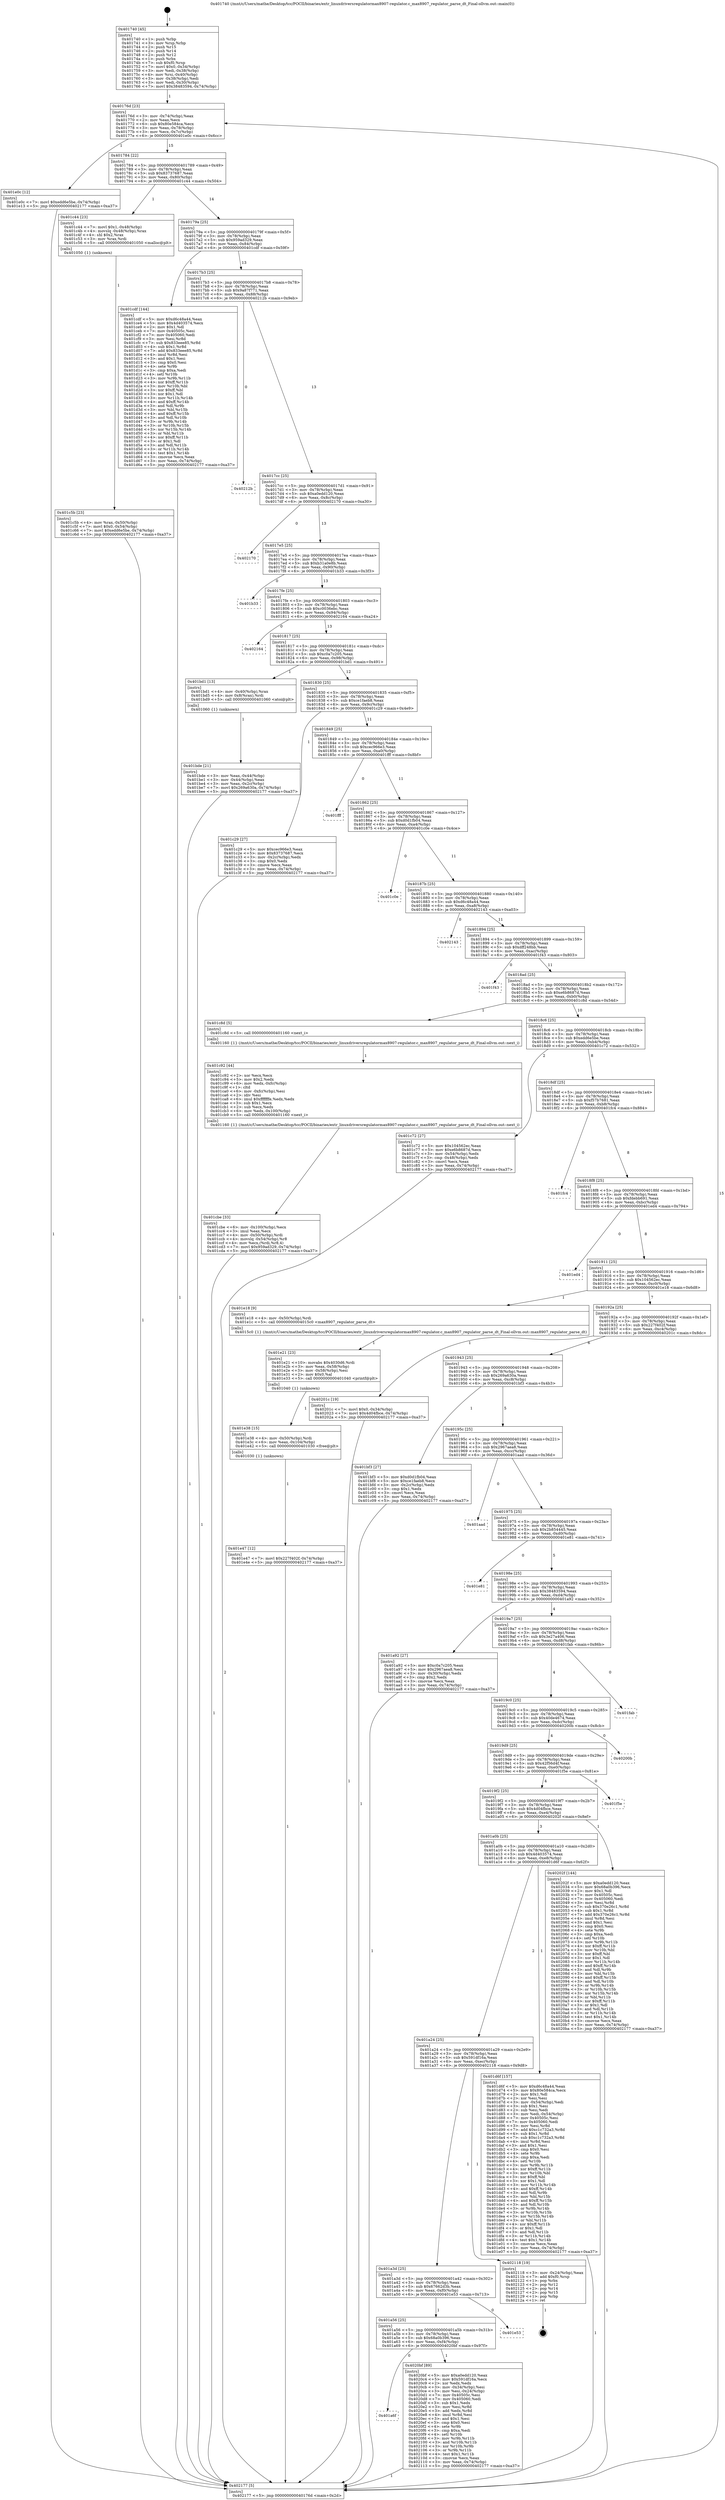 digraph "0x401740" {
  label = "0x401740 (/mnt/c/Users/mathe/Desktop/tcc/POCII/binaries/extr_linuxdriversregulatormax8907-regulator.c_max8907_regulator_parse_dt_Final-ollvm.out::main(0))"
  labelloc = "t"
  node[shape=record]

  Entry [label="",width=0.3,height=0.3,shape=circle,fillcolor=black,style=filled]
  "0x40176d" [label="{
     0x40176d [23]\l
     | [instrs]\l
     &nbsp;&nbsp;0x40176d \<+3\>: mov -0x74(%rbp),%eax\l
     &nbsp;&nbsp;0x401770 \<+2\>: mov %eax,%ecx\l
     &nbsp;&nbsp;0x401772 \<+6\>: sub $0x80e584ca,%ecx\l
     &nbsp;&nbsp;0x401778 \<+3\>: mov %eax,-0x78(%rbp)\l
     &nbsp;&nbsp;0x40177b \<+3\>: mov %ecx,-0x7c(%rbp)\l
     &nbsp;&nbsp;0x40177e \<+6\>: je 0000000000401e0c \<main+0x6cc\>\l
  }"]
  "0x401e0c" [label="{
     0x401e0c [12]\l
     | [instrs]\l
     &nbsp;&nbsp;0x401e0c \<+7\>: movl $0xedd6e5be,-0x74(%rbp)\l
     &nbsp;&nbsp;0x401e13 \<+5\>: jmp 0000000000402177 \<main+0xa37\>\l
  }"]
  "0x401784" [label="{
     0x401784 [22]\l
     | [instrs]\l
     &nbsp;&nbsp;0x401784 \<+5\>: jmp 0000000000401789 \<main+0x49\>\l
     &nbsp;&nbsp;0x401789 \<+3\>: mov -0x78(%rbp),%eax\l
     &nbsp;&nbsp;0x40178c \<+5\>: sub $0x83737687,%eax\l
     &nbsp;&nbsp;0x401791 \<+3\>: mov %eax,-0x80(%rbp)\l
     &nbsp;&nbsp;0x401794 \<+6\>: je 0000000000401c44 \<main+0x504\>\l
  }"]
  Exit [label="",width=0.3,height=0.3,shape=circle,fillcolor=black,style=filled,peripheries=2]
  "0x401c44" [label="{
     0x401c44 [23]\l
     | [instrs]\l
     &nbsp;&nbsp;0x401c44 \<+7\>: movl $0x1,-0x48(%rbp)\l
     &nbsp;&nbsp;0x401c4b \<+4\>: movslq -0x48(%rbp),%rax\l
     &nbsp;&nbsp;0x401c4f \<+4\>: shl $0x2,%rax\l
     &nbsp;&nbsp;0x401c53 \<+3\>: mov %rax,%rdi\l
     &nbsp;&nbsp;0x401c56 \<+5\>: call 0000000000401050 \<malloc@plt\>\l
     | [calls]\l
     &nbsp;&nbsp;0x401050 \{1\} (unknown)\l
  }"]
  "0x40179a" [label="{
     0x40179a [25]\l
     | [instrs]\l
     &nbsp;&nbsp;0x40179a \<+5\>: jmp 000000000040179f \<main+0x5f\>\l
     &nbsp;&nbsp;0x40179f \<+3\>: mov -0x78(%rbp),%eax\l
     &nbsp;&nbsp;0x4017a2 \<+5\>: sub $0x959ad329,%eax\l
     &nbsp;&nbsp;0x4017a7 \<+6\>: mov %eax,-0x84(%rbp)\l
     &nbsp;&nbsp;0x4017ad \<+6\>: je 0000000000401cdf \<main+0x59f\>\l
  }"]
  "0x401a6f" [label="{
     0x401a6f\l
  }", style=dashed]
  "0x401cdf" [label="{
     0x401cdf [144]\l
     | [instrs]\l
     &nbsp;&nbsp;0x401cdf \<+5\>: mov $0xd6c48a44,%eax\l
     &nbsp;&nbsp;0x401ce4 \<+5\>: mov $0x4d403574,%ecx\l
     &nbsp;&nbsp;0x401ce9 \<+2\>: mov $0x1,%dl\l
     &nbsp;&nbsp;0x401ceb \<+7\>: mov 0x40505c,%esi\l
     &nbsp;&nbsp;0x401cf2 \<+7\>: mov 0x405060,%edi\l
     &nbsp;&nbsp;0x401cf9 \<+3\>: mov %esi,%r8d\l
     &nbsp;&nbsp;0x401cfc \<+7\>: sub $0x833eee85,%r8d\l
     &nbsp;&nbsp;0x401d03 \<+4\>: sub $0x1,%r8d\l
     &nbsp;&nbsp;0x401d07 \<+7\>: add $0x833eee85,%r8d\l
     &nbsp;&nbsp;0x401d0e \<+4\>: imul %r8d,%esi\l
     &nbsp;&nbsp;0x401d12 \<+3\>: and $0x1,%esi\l
     &nbsp;&nbsp;0x401d15 \<+3\>: cmp $0x0,%esi\l
     &nbsp;&nbsp;0x401d18 \<+4\>: sete %r9b\l
     &nbsp;&nbsp;0x401d1c \<+3\>: cmp $0xa,%edi\l
     &nbsp;&nbsp;0x401d1f \<+4\>: setl %r10b\l
     &nbsp;&nbsp;0x401d23 \<+3\>: mov %r9b,%r11b\l
     &nbsp;&nbsp;0x401d26 \<+4\>: xor $0xff,%r11b\l
     &nbsp;&nbsp;0x401d2a \<+3\>: mov %r10b,%bl\l
     &nbsp;&nbsp;0x401d2d \<+3\>: xor $0xff,%bl\l
     &nbsp;&nbsp;0x401d30 \<+3\>: xor $0x1,%dl\l
     &nbsp;&nbsp;0x401d33 \<+3\>: mov %r11b,%r14b\l
     &nbsp;&nbsp;0x401d36 \<+4\>: and $0xff,%r14b\l
     &nbsp;&nbsp;0x401d3a \<+3\>: and %dl,%r9b\l
     &nbsp;&nbsp;0x401d3d \<+3\>: mov %bl,%r15b\l
     &nbsp;&nbsp;0x401d40 \<+4\>: and $0xff,%r15b\l
     &nbsp;&nbsp;0x401d44 \<+3\>: and %dl,%r10b\l
     &nbsp;&nbsp;0x401d47 \<+3\>: or %r9b,%r14b\l
     &nbsp;&nbsp;0x401d4a \<+3\>: or %r10b,%r15b\l
     &nbsp;&nbsp;0x401d4d \<+3\>: xor %r15b,%r14b\l
     &nbsp;&nbsp;0x401d50 \<+3\>: or %bl,%r11b\l
     &nbsp;&nbsp;0x401d53 \<+4\>: xor $0xff,%r11b\l
     &nbsp;&nbsp;0x401d57 \<+3\>: or $0x1,%dl\l
     &nbsp;&nbsp;0x401d5a \<+3\>: and %dl,%r11b\l
     &nbsp;&nbsp;0x401d5d \<+3\>: or %r11b,%r14b\l
     &nbsp;&nbsp;0x401d60 \<+4\>: test $0x1,%r14b\l
     &nbsp;&nbsp;0x401d64 \<+3\>: cmovne %ecx,%eax\l
     &nbsp;&nbsp;0x401d67 \<+3\>: mov %eax,-0x74(%rbp)\l
     &nbsp;&nbsp;0x401d6a \<+5\>: jmp 0000000000402177 \<main+0xa37\>\l
  }"]
  "0x4017b3" [label="{
     0x4017b3 [25]\l
     | [instrs]\l
     &nbsp;&nbsp;0x4017b3 \<+5\>: jmp 00000000004017b8 \<main+0x78\>\l
     &nbsp;&nbsp;0x4017b8 \<+3\>: mov -0x78(%rbp),%eax\l
     &nbsp;&nbsp;0x4017bb \<+5\>: sub $0x9a87f771,%eax\l
     &nbsp;&nbsp;0x4017c0 \<+6\>: mov %eax,-0x88(%rbp)\l
     &nbsp;&nbsp;0x4017c6 \<+6\>: je 000000000040212b \<main+0x9eb\>\l
  }"]
  "0x4020bf" [label="{
     0x4020bf [89]\l
     | [instrs]\l
     &nbsp;&nbsp;0x4020bf \<+5\>: mov $0xa0edd120,%eax\l
     &nbsp;&nbsp;0x4020c4 \<+5\>: mov $0x591df16a,%ecx\l
     &nbsp;&nbsp;0x4020c9 \<+2\>: xor %edx,%edx\l
     &nbsp;&nbsp;0x4020cb \<+3\>: mov -0x34(%rbp),%esi\l
     &nbsp;&nbsp;0x4020ce \<+3\>: mov %esi,-0x24(%rbp)\l
     &nbsp;&nbsp;0x4020d1 \<+7\>: mov 0x40505c,%esi\l
     &nbsp;&nbsp;0x4020d8 \<+7\>: mov 0x405060,%edi\l
     &nbsp;&nbsp;0x4020df \<+3\>: sub $0x1,%edx\l
     &nbsp;&nbsp;0x4020e2 \<+3\>: mov %esi,%r8d\l
     &nbsp;&nbsp;0x4020e5 \<+3\>: add %edx,%r8d\l
     &nbsp;&nbsp;0x4020e8 \<+4\>: imul %r8d,%esi\l
     &nbsp;&nbsp;0x4020ec \<+3\>: and $0x1,%esi\l
     &nbsp;&nbsp;0x4020ef \<+3\>: cmp $0x0,%esi\l
     &nbsp;&nbsp;0x4020f2 \<+4\>: sete %r9b\l
     &nbsp;&nbsp;0x4020f6 \<+3\>: cmp $0xa,%edi\l
     &nbsp;&nbsp;0x4020f9 \<+4\>: setl %r10b\l
     &nbsp;&nbsp;0x4020fd \<+3\>: mov %r9b,%r11b\l
     &nbsp;&nbsp;0x402100 \<+3\>: and %r10b,%r11b\l
     &nbsp;&nbsp;0x402103 \<+3\>: xor %r10b,%r9b\l
     &nbsp;&nbsp;0x402106 \<+3\>: or %r9b,%r11b\l
     &nbsp;&nbsp;0x402109 \<+4\>: test $0x1,%r11b\l
     &nbsp;&nbsp;0x40210d \<+3\>: cmovne %ecx,%eax\l
     &nbsp;&nbsp;0x402110 \<+3\>: mov %eax,-0x74(%rbp)\l
     &nbsp;&nbsp;0x402113 \<+5\>: jmp 0000000000402177 \<main+0xa37\>\l
  }"]
  "0x40212b" [label="{
     0x40212b\l
  }", style=dashed]
  "0x4017cc" [label="{
     0x4017cc [25]\l
     | [instrs]\l
     &nbsp;&nbsp;0x4017cc \<+5\>: jmp 00000000004017d1 \<main+0x91\>\l
     &nbsp;&nbsp;0x4017d1 \<+3\>: mov -0x78(%rbp),%eax\l
     &nbsp;&nbsp;0x4017d4 \<+5\>: sub $0xa0edd120,%eax\l
     &nbsp;&nbsp;0x4017d9 \<+6\>: mov %eax,-0x8c(%rbp)\l
     &nbsp;&nbsp;0x4017df \<+6\>: je 0000000000402170 \<main+0xa30\>\l
  }"]
  "0x401a56" [label="{
     0x401a56 [25]\l
     | [instrs]\l
     &nbsp;&nbsp;0x401a56 \<+5\>: jmp 0000000000401a5b \<main+0x31b\>\l
     &nbsp;&nbsp;0x401a5b \<+3\>: mov -0x78(%rbp),%eax\l
     &nbsp;&nbsp;0x401a5e \<+5\>: sub $0x68a0b396,%eax\l
     &nbsp;&nbsp;0x401a63 \<+6\>: mov %eax,-0xf4(%rbp)\l
     &nbsp;&nbsp;0x401a69 \<+6\>: je 00000000004020bf \<main+0x97f\>\l
  }"]
  "0x402170" [label="{
     0x402170\l
  }", style=dashed]
  "0x4017e5" [label="{
     0x4017e5 [25]\l
     | [instrs]\l
     &nbsp;&nbsp;0x4017e5 \<+5\>: jmp 00000000004017ea \<main+0xaa\>\l
     &nbsp;&nbsp;0x4017ea \<+3\>: mov -0x78(%rbp),%eax\l
     &nbsp;&nbsp;0x4017ed \<+5\>: sub $0xb31a0e8b,%eax\l
     &nbsp;&nbsp;0x4017f2 \<+6\>: mov %eax,-0x90(%rbp)\l
     &nbsp;&nbsp;0x4017f8 \<+6\>: je 0000000000401b33 \<main+0x3f3\>\l
  }"]
  "0x401e53" [label="{
     0x401e53\l
  }", style=dashed]
  "0x401b33" [label="{
     0x401b33\l
  }", style=dashed]
  "0x4017fe" [label="{
     0x4017fe [25]\l
     | [instrs]\l
     &nbsp;&nbsp;0x4017fe \<+5\>: jmp 0000000000401803 \<main+0xc3\>\l
     &nbsp;&nbsp;0x401803 \<+3\>: mov -0x78(%rbp),%eax\l
     &nbsp;&nbsp;0x401806 \<+5\>: sub $0xc0036ebc,%eax\l
     &nbsp;&nbsp;0x40180b \<+6\>: mov %eax,-0x94(%rbp)\l
     &nbsp;&nbsp;0x401811 \<+6\>: je 0000000000402164 \<main+0xa24\>\l
  }"]
  "0x401a3d" [label="{
     0x401a3d [25]\l
     | [instrs]\l
     &nbsp;&nbsp;0x401a3d \<+5\>: jmp 0000000000401a42 \<main+0x302\>\l
     &nbsp;&nbsp;0x401a42 \<+3\>: mov -0x78(%rbp),%eax\l
     &nbsp;&nbsp;0x401a45 \<+5\>: sub $0x67662d3b,%eax\l
     &nbsp;&nbsp;0x401a4a \<+6\>: mov %eax,-0xf0(%rbp)\l
     &nbsp;&nbsp;0x401a50 \<+6\>: je 0000000000401e53 \<main+0x713\>\l
  }"]
  "0x402164" [label="{
     0x402164\l
  }", style=dashed]
  "0x401817" [label="{
     0x401817 [25]\l
     | [instrs]\l
     &nbsp;&nbsp;0x401817 \<+5\>: jmp 000000000040181c \<main+0xdc\>\l
     &nbsp;&nbsp;0x40181c \<+3\>: mov -0x78(%rbp),%eax\l
     &nbsp;&nbsp;0x40181f \<+5\>: sub $0xc0a7c205,%eax\l
     &nbsp;&nbsp;0x401824 \<+6\>: mov %eax,-0x98(%rbp)\l
     &nbsp;&nbsp;0x40182a \<+6\>: je 0000000000401bd1 \<main+0x491\>\l
  }"]
  "0x402118" [label="{
     0x402118 [19]\l
     | [instrs]\l
     &nbsp;&nbsp;0x402118 \<+3\>: mov -0x24(%rbp),%eax\l
     &nbsp;&nbsp;0x40211b \<+7\>: add $0xf0,%rsp\l
     &nbsp;&nbsp;0x402122 \<+1\>: pop %rbx\l
     &nbsp;&nbsp;0x402123 \<+2\>: pop %r12\l
     &nbsp;&nbsp;0x402125 \<+2\>: pop %r14\l
     &nbsp;&nbsp;0x402127 \<+2\>: pop %r15\l
     &nbsp;&nbsp;0x402129 \<+1\>: pop %rbp\l
     &nbsp;&nbsp;0x40212a \<+1\>: ret\l
  }"]
  "0x401bd1" [label="{
     0x401bd1 [13]\l
     | [instrs]\l
     &nbsp;&nbsp;0x401bd1 \<+4\>: mov -0x40(%rbp),%rax\l
     &nbsp;&nbsp;0x401bd5 \<+4\>: mov 0x8(%rax),%rdi\l
     &nbsp;&nbsp;0x401bd9 \<+5\>: call 0000000000401060 \<atoi@plt\>\l
     | [calls]\l
     &nbsp;&nbsp;0x401060 \{1\} (unknown)\l
  }"]
  "0x401830" [label="{
     0x401830 [25]\l
     | [instrs]\l
     &nbsp;&nbsp;0x401830 \<+5\>: jmp 0000000000401835 \<main+0xf5\>\l
     &nbsp;&nbsp;0x401835 \<+3\>: mov -0x78(%rbp),%eax\l
     &nbsp;&nbsp;0x401838 \<+5\>: sub $0xce1faeb8,%eax\l
     &nbsp;&nbsp;0x40183d \<+6\>: mov %eax,-0x9c(%rbp)\l
     &nbsp;&nbsp;0x401843 \<+6\>: je 0000000000401c29 \<main+0x4e9\>\l
  }"]
  "0x401e47" [label="{
     0x401e47 [12]\l
     | [instrs]\l
     &nbsp;&nbsp;0x401e47 \<+7\>: movl $0x227f402f,-0x74(%rbp)\l
     &nbsp;&nbsp;0x401e4e \<+5\>: jmp 0000000000402177 \<main+0xa37\>\l
  }"]
  "0x401c29" [label="{
     0x401c29 [27]\l
     | [instrs]\l
     &nbsp;&nbsp;0x401c29 \<+5\>: mov $0xcec966e3,%eax\l
     &nbsp;&nbsp;0x401c2e \<+5\>: mov $0x83737687,%ecx\l
     &nbsp;&nbsp;0x401c33 \<+3\>: mov -0x2c(%rbp),%edx\l
     &nbsp;&nbsp;0x401c36 \<+3\>: cmp $0x0,%edx\l
     &nbsp;&nbsp;0x401c39 \<+3\>: cmove %ecx,%eax\l
     &nbsp;&nbsp;0x401c3c \<+3\>: mov %eax,-0x74(%rbp)\l
     &nbsp;&nbsp;0x401c3f \<+5\>: jmp 0000000000402177 \<main+0xa37\>\l
  }"]
  "0x401849" [label="{
     0x401849 [25]\l
     | [instrs]\l
     &nbsp;&nbsp;0x401849 \<+5\>: jmp 000000000040184e \<main+0x10e\>\l
     &nbsp;&nbsp;0x40184e \<+3\>: mov -0x78(%rbp),%eax\l
     &nbsp;&nbsp;0x401851 \<+5\>: sub $0xcec966e3,%eax\l
     &nbsp;&nbsp;0x401856 \<+6\>: mov %eax,-0xa0(%rbp)\l
     &nbsp;&nbsp;0x40185c \<+6\>: je 0000000000401fff \<main+0x8bf\>\l
  }"]
  "0x401e38" [label="{
     0x401e38 [15]\l
     | [instrs]\l
     &nbsp;&nbsp;0x401e38 \<+4\>: mov -0x50(%rbp),%rdi\l
     &nbsp;&nbsp;0x401e3c \<+6\>: mov %eax,-0x104(%rbp)\l
     &nbsp;&nbsp;0x401e42 \<+5\>: call 0000000000401030 \<free@plt\>\l
     | [calls]\l
     &nbsp;&nbsp;0x401030 \{1\} (unknown)\l
  }"]
  "0x401fff" [label="{
     0x401fff\l
  }", style=dashed]
  "0x401862" [label="{
     0x401862 [25]\l
     | [instrs]\l
     &nbsp;&nbsp;0x401862 \<+5\>: jmp 0000000000401867 \<main+0x127\>\l
     &nbsp;&nbsp;0x401867 \<+3\>: mov -0x78(%rbp),%eax\l
     &nbsp;&nbsp;0x40186a \<+5\>: sub $0xd0d1fb04,%eax\l
     &nbsp;&nbsp;0x40186f \<+6\>: mov %eax,-0xa4(%rbp)\l
     &nbsp;&nbsp;0x401875 \<+6\>: je 0000000000401c0e \<main+0x4ce\>\l
  }"]
  "0x401e21" [label="{
     0x401e21 [23]\l
     | [instrs]\l
     &nbsp;&nbsp;0x401e21 \<+10\>: movabs $0x4030d6,%rdi\l
     &nbsp;&nbsp;0x401e2b \<+3\>: mov %eax,-0x58(%rbp)\l
     &nbsp;&nbsp;0x401e2e \<+3\>: mov -0x58(%rbp),%esi\l
     &nbsp;&nbsp;0x401e31 \<+2\>: mov $0x0,%al\l
     &nbsp;&nbsp;0x401e33 \<+5\>: call 0000000000401040 \<printf@plt\>\l
     | [calls]\l
     &nbsp;&nbsp;0x401040 \{1\} (unknown)\l
  }"]
  "0x401c0e" [label="{
     0x401c0e\l
  }", style=dashed]
  "0x40187b" [label="{
     0x40187b [25]\l
     | [instrs]\l
     &nbsp;&nbsp;0x40187b \<+5\>: jmp 0000000000401880 \<main+0x140\>\l
     &nbsp;&nbsp;0x401880 \<+3\>: mov -0x78(%rbp),%eax\l
     &nbsp;&nbsp;0x401883 \<+5\>: sub $0xd6c48a44,%eax\l
     &nbsp;&nbsp;0x401888 \<+6\>: mov %eax,-0xa8(%rbp)\l
     &nbsp;&nbsp;0x40188e \<+6\>: je 0000000000402143 \<main+0xa03\>\l
  }"]
  "0x401a24" [label="{
     0x401a24 [25]\l
     | [instrs]\l
     &nbsp;&nbsp;0x401a24 \<+5\>: jmp 0000000000401a29 \<main+0x2e9\>\l
     &nbsp;&nbsp;0x401a29 \<+3\>: mov -0x78(%rbp),%eax\l
     &nbsp;&nbsp;0x401a2c \<+5\>: sub $0x591df16a,%eax\l
     &nbsp;&nbsp;0x401a31 \<+6\>: mov %eax,-0xec(%rbp)\l
     &nbsp;&nbsp;0x401a37 \<+6\>: je 0000000000402118 \<main+0x9d8\>\l
  }"]
  "0x402143" [label="{
     0x402143\l
  }", style=dashed]
  "0x401894" [label="{
     0x401894 [25]\l
     | [instrs]\l
     &nbsp;&nbsp;0x401894 \<+5\>: jmp 0000000000401899 \<main+0x159\>\l
     &nbsp;&nbsp;0x401899 \<+3\>: mov -0x78(%rbp),%eax\l
     &nbsp;&nbsp;0x40189c \<+5\>: sub $0xdff248bb,%eax\l
     &nbsp;&nbsp;0x4018a1 \<+6\>: mov %eax,-0xac(%rbp)\l
     &nbsp;&nbsp;0x4018a7 \<+6\>: je 0000000000401f43 \<main+0x803\>\l
  }"]
  "0x401d6f" [label="{
     0x401d6f [157]\l
     | [instrs]\l
     &nbsp;&nbsp;0x401d6f \<+5\>: mov $0xd6c48a44,%eax\l
     &nbsp;&nbsp;0x401d74 \<+5\>: mov $0x80e584ca,%ecx\l
     &nbsp;&nbsp;0x401d79 \<+2\>: mov $0x1,%dl\l
     &nbsp;&nbsp;0x401d7b \<+2\>: xor %esi,%esi\l
     &nbsp;&nbsp;0x401d7d \<+3\>: mov -0x54(%rbp),%edi\l
     &nbsp;&nbsp;0x401d80 \<+3\>: sub $0x1,%esi\l
     &nbsp;&nbsp;0x401d83 \<+2\>: sub %esi,%edi\l
     &nbsp;&nbsp;0x401d85 \<+3\>: mov %edi,-0x54(%rbp)\l
     &nbsp;&nbsp;0x401d88 \<+7\>: mov 0x40505c,%esi\l
     &nbsp;&nbsp;0x401d8f \<+7\>: mov 0x405060,%edi\l
     &nbsp;&nbsp;0x401d96 \<+3\>: mov %esi,%r8d\l
     &nbsp;&nbsp;0x401d99 \<+7\>: add $0xc1c732a3,%r8d\l
     &nbsp;&nbsp;0x401da0 \<+4\>: sub $0x1,%r8d\l
     &nbsp;&nbsp;0x401da4 \<+7\>: sub $0xc1c732a3,%r8d\l
     &nbsp;&nbsp;0x401dab \<+4\>: imul %r8d,%esi\l
     &nbsp;&nbsp;0x401daf \<+3\>: and $0x1,%esi\l
     &nbsp;&nbsp;0x401db2 \<+3\>: cmp $0x0,%esi\l
     &nbsp;&nbsp;0x401db5 \<+4\>: sete %r9b\l
     &nbsp;&nbsp;0x401db9 \<+3\>: cmp $0xa,%edi\l
     &nbsp;&nbsp;0x401dbc \<+4\>: setl %r10b\l
     &nbsp;&nbsp;0x401dc0 \<+3\>: mov %r9b,%r11b\l
     &nbsp;&nbsp;0x401dc3 \<+4\>: xor $0xff,%r11b\l
     &nbsp;&nbsp;0x401dc7 \<+3\>: mov %r10b,%bl\l
     &nbsp;&nbsp;0x401dca \<+3\>: xor $0xff,%bl\l
     &nbsp;&nbsp;0x401dcd \<+3\>: xor $0x1,%dl\l
     &nbsp;&nbsp;0x401dd0 \<+3\>: mov %r11b,%r14b\l
     &nbsp;&nbsp;0x401dd3 \<+4\>: and $0xff,%r14b\l
     &nbsp;&nbsp;0x401dd7 \<+3\>: and %dl,%r9b\l
     &nbsp;&nbsp;0x401dda \<+3\>: mov %bl,%r15b\l
     &nbsp;&nbsp;0x401ddd \<+4\>: and $0xff,%r15b\l
     &nbsp;&nbsp;0x401de1 \<+3\>: and %dl,%r10b\l
     &nbsp;&nbsp;0x401de4 \<+3\>: or %r9b,%r14b\l
     &nbsp;&nbsp;0x401de7 \<+3\>: or %r10b,%r15b\l
     &nbsp;&nbsp;0x401dea \<+3\>: xor %r15b,%r14b\l
     &nbsp;&nbsp;0x401ded \<+3\>: or %bl,%r11b\l
     &nbsp;&nbsp;0x401df0 \<+4\>: xor $0xff,%r11b\l
     &nbsp;&nbsp;0x401df4 \<+3\>: or $0x1,%dl\l
     &nbsp;&nbsp;0x401df7 \<+3\>: and %dl,%r11b\l
     &nbsp;&nbsp;0x401dfa \<+3\>: or %r11b,%r14b\l
     &nbsp;&nbsp;0x401dfd \<+4\>: test $0x1,%r14b\l
     &nbsp;&nbsp;0x401e01 \<+3\>: cmovne %ecx,%eax\l
     &nbsp;&nbsp;0x401e04 \<+3\>: mov %eax,-0x74(%rbp)\l
     &nbsp;&nbsp;0x401e07 \<+5\>: jmp 0000000000402177 \<main+0xa37\>\l
  }"]
  "0x401f43" [label="{
     0x401f43\l
  }", style=dashed]
  "0x4018ad" [label="{
     0x4018ad [25]\l
     | [instrs]\l
     &nbsp;&nbsp;0x4018ad \<+5\>: jmp 00000000004018b2 \<main+0x172\>\l
     &nbsp;&nbsp;0x4018b2 \<+3\>: mov -0x78(%rbp),%eax\l
     &nbsp;&nbsp;0x4018b5 \<+5\>: sub $0xe6b8687d,%eax\l
     &nbsp;&nbsp;0x4018ba \<+6\>: mov %eax,-0xb0(%rbp)\l
     &nbsp;&nbsp;0x4018c0 \<+6\>: je 0000000000401c8d \<main+0x54d\>\l
  }"]
  "0x401a0b" [label="{
     0x401a0b [25]\l
     | [instrs]\l
     &nbsp;&nbsp;0x401a0b \<+5\>: jmp 0000000000401a10 \<main+0x2d0\>\l
     &nbsp;&nbsp;0x401a10 \<+3\>: mov -0x78(%rbp),%eax\l
     &nbsp;&nbsp;0x401a13 \<+5\>: sub $0x4d403574,%eax\l
     &nbsp;&nbsp;0x401a18 \<+6\>: mov %eax,-0xe8(%rbp)\l
     &nbsp;&nbsp;0x401a1e \<+6\>: je 0000000000401d6f \<main+0x62f\>\l
  }"]
  "0x401c8d" [label="{
     0x401c8d [5]\l
     | [instrs]\l
     &nbsp;&nbsp;0x401c8d \<+5\>: call 0000000000401160 \<next_i\>\l
     | [calls]\l
     &nbsp;&nbsp;0x401160 \{1\} (/mnt/c/Users/mathe/Desktop/tcc/POCII/binaries/extr_linuxdriversregulatormax8907-regulator.c_max8907_regulator_parse_dt_Final-ollvm.out::next_i)\l
  }"]
  "0x4018c6" [label="{
     0x4018c6 [25]\l
     | [instrs]\l
     &nbsp;&nbsp;0x4018c6 \<+5\>: jmp 00000000004018cb \<main+0x18b\>\l
     &nbsp;&nbsp;0x4018cb \<+3\>: mov -0x78(%rbp),%eax\l
     &nbsp;&nbsp;0x4018ce \<+5\>: sub $0xedd6e5be,%eax\l
     &nbsp;&nbsp;0x4018d3 \<+6\>: mov %eax,-0xb4(%rbp)\l
     &nbsp;&nbsp;0x4018d9 \<+6\>: je 0000000000401c72 \<main+0x532\>\l
  }"]
  "0x40202f" [label="{
     0x40202f [144]\l
     | [instrs]\l
     &nbsp;&nbsp;0x40202f \<+5\>: mov $0xa0edd120,%eax\l
     &nbsp;&nbsp;0x402034 \<+5\>: mov $0x68a0b396,%ecx\l
     &nbsp;&nbsp;0x402039 \<+2\>: mov $0x1,%dl\l
     &nbsp;&nbsp;0x40203b \<+7\>: mov 0x40505c,%esi\l
     &nbsp;&nbsp;0x402042 \<+7\>: mov 0x405060,%edi\l
     &nbsp;&nbsp;0x402049 \<+3\>: mov %esi,%r8d\l
     &nbsp;&nbsp;0x40204c \<+7\>: sub $0x370e26c1,%r8d\l
     &nbsp;&nbsp;0x402053 \<+4\>: sub $0x1,%r8d\l
     &nbsp;&nbsp;0x402057 \<+7\>: add $0x370e26c1,%r8d\l
     &nbsp;&nbsp;0x40205e \<+4\>: imul %r8d,%esi\l
     &nbsp;&nbsp;0x402062 \<+3\>: and $0x1,%esi\l
     &nbsp;&nbsp;0x402065 \<+3\>: cmp $0x0,%esi\l
     &nbsp;&nbsp;0x402068 \<+4\>: sete %r9b\l
     &nbsp;&nbsp;0x40206c \<+3\>: cmp $0xa,%edi\l
     &nbsp;&nbsp;0x40206f \<+4\>: setl %r10b\l
     &nbsp;&nbsp;0x402073 \<+3\>: mov %r9b,%r11b\l
     &nbsp;&nbsp;0x402076 \<+4\>: xor $0xff,%r11b\l
     &nbsp;&nbsp;0x40207a \<+3\>: mov %r10b,%bl\l
     &nbsp;&nbsp;0x40207d \<+3\>: xor $0xff,%bl\l
     &nbsp;&nbsp;0x402080 \<+3\>: xor $0x1,%dl\l
     &nbsp;&nbsp;0x402083 \<+3\>: mov %r11b,%r14b\l
     &nbsp;&nbsp;0x402086 \<+4\>: and $0xff,%r14b\l
     &nbsp;&nbsp;0x40208a \<+3\>: and %dl,%r9b\l
     &nbsp;&nbsp;0x40208d \<+3\>: mov %bl,%r15b\l
     &nbsp;&nbsp;0x402090 \<+4\>: and $0xff,%r15b\l
     &nbsp;&nbsp;0x402094 \<+3\>: and %dl,%r10b\l
     &nbsp;&nbsp;0x402097 \<+3\>: or %r9b,%r14b\l
     &nbsp;&nbsp;0x40209a \<+3\>: or %r10b,%r15b\l
     &nbsp;&nbsp;0x40209d \<+3\>: xor %r15b,%r14b\l
     &nbsp;&nbsp;0x4020a0 \<+3\>: or %bl,%r11b\l
     &nbsp;&nbsp;0x4020a3 \<+4\>: xor $0xff,%r11b\l
     &nbsp;&nbsp;0x4020a7 \<+3\>: or $0x1,%dl\l
     &nbsp;&nbsp;0x4020aa \<+3\>: and %dl,%r11b\l
     &nbsp;&nbsp;0x4020ad \<+3\>: or %r11b,%r14b\l
     &nbsp;&nbsp;0x4020b0 \<+4\>: test $0x1,%r14b\l
     &nbsp;&nbsp;0x4020b4 \<+3\>: cmovne %ecx,%eax\l
     &nbsp;&nbsp;0x4020b7 \<+3\>: mov %eax,-0x74(%rbp)\l
     &nbsp;&nbsp;0x4020ba \<+5\>: jmp 0000000000402177 \<main+0xa37\>\l
  }"]
  "0x401c72" [label="{
     0x401c72 [27]\l
     | [instrs]\l
     &nbsp;&nbsp;0x401c72 \<+5\>: mov $0x104562ec,%eax\l
     &nbsp;&nbsp;0x401c77 \<+5\>: mov $0xe6b8687d,%ecx\l
     &nbsp;&nbsp;0x401c7c \<+3\>: mov -0x54(%rbp),%edx\l
     &nbsp;&nbsp;0x401c7f \<+3\>: cmp -0x48(%rbp),%edx\l
     &nbsp;&nbsp;0x401c82 \<+3\>: cmovl %ecx,%eax\l
     &nbsp;&nbsp;0x401c85 \<+3\>: mov %eax,-0x74(%rbp)\l
     &nbsp;&nbsp;0x401c88 \<+5\>: jmp 0000000000402177 \<main+0xa37\>\l
  }"]
  "0x4018df" [label="{
     0x4018df [25]\l
     | [instrs]\l
     &nbsp;&nbsp;0x4018df \<+5\>: jmp 00000000004018e4 \<main+0x1a4\>\l
     &nbsp;&nbsp;0x4018e4 \<+3\>: mov -0x78(%rbp),%eax\l
     &nbsp;&nbsp;0x4018e7 \<+5\>: sub $0xf57b7681,%eax\l
     &nbsp;&nbsp;0x4018ec \<+6\>: mov %eax,-0xb8(%rbp)\l
     &nbsp;&nbsp;0x4018f2 \<+6\>: je 0000000000401fc4 \<main+0x884\>\l
  }"]
  "0x4019f2" [label="{
     0x4019f2 [25]\l
     | [instrs]\l
     &nbsp;&nbsp;0x4019f2 \<+5\>: jmp 00000000004019f7 \<main+0x2b7\>\l
     &nbsp;&nbsp;0x4019f7 \<+3\>: mov -0x78(%rbp),%eax\l
     &nbsp;&nbsp;0x4019fa \<+5\>: sub $0x4d04fbce,%eax\l
     &nbsp;&nbsp;0x4019ff \<+6\>: mov %eax,-0xe4(%rbp)\l
     &nbsp;&nbsp;0x401a05 \<+6\>: je 000000000040202f \<main+0x8ef\>\l
  }"]
  "0x401fc4" [label="{
     0x401fc4\l
  }", style=dashed]
  "0x4018f8" [label="{
     0x4018f8 [25]\l
     | [instrs]\l
     &nbsp;&nbsp;0x4018f8 \<+5\>: jmp 00000000004018fd \<main+0x1bd\>\l
     &nbsp;&nbsp;0x4018fd \<+3\>: mov -0x78(%rbp),%eax\l
     &nbsp;&nbsp;0x401900 \<+5\>: sub $0xfdebb691,%eax\l
     &nbsp;&nbsp;0x401905 \<+6\>: mov %eax,-0xbc(%rbp)\l
     &nbsp;&nbsp;0x40190b \<+6\>: je 0000000000401ed4 \<main+0x794\>\l
  }"]
  "0x401f5e" [label="{
     0x401f5e\l
  }", style=dashed]
  "0x401ed4" [label="{
     0x401ed4\l
  }", style=dashed]
  "0x401911" [label="{
     0x401911 [25]\l
     | [instrs]\l
     &nbsp;&nbsp;0x401911 \<+5\>: jmp 0000000000401916 \<main+0x1d6\>\l
     &nbsp;&nbsp;0x401916 \<+3\>: mov -0x78(%rbp),%eax\l
     &nbsp;&nbsp;0x401919 \<+5\>: sub $0x104562ec,%eax\l
     &nbsp;&nbsp;0x40191e \<+6\>: mov %eax,-0xc0(%rbp)\l
     &nbsp;&nbsp;0x401924 \<+6\>: je 0000000000401e18 \<main+0x6d8\>\l
  }"]
  "0x4019d9" [label="{
     0x4019d9 [25]\l
     | [instrs]\l
     &nbsp;&nbsp;0x4019d9 \<+5\>: jmp 00000000004019de \<main+0x29e\>\l
     &nbsp;&nbsp;0x4019de \<+3\>: mov -0x78(%rbp),%eax\l
     &nbsp;&nbsp;0x4019e1 \<+5\>: sub $0x42f56d4f,%eax\l
     &nbsp;&nbsp;0x4019e6 \<+6\>: mov %eax,-0xe0(%rbp)\l
     &nbsp;&nbsp;0x4019ec \<+6\>: je 0000000000401f5e \<main+0x81e\>\l
  }"]
  "0x401e18" [label="{
     0x401e18 [9]\l
     | [instrs]\l
     &nbsp;&nbsp;0x401e18 \<+4\>: mov -0x50(%rbp),%rdi\l
     &nbsp;&nbsp;0x401e1c \<+5\>: call 00000000004015c0 \<max8907_regulator_parse_dt\>\l
     | [calls]\l
     &nbsp;&nbsp;0x4015c0 \{1\} (/mnt/c/Users/mathe/Desktop/tcc/POCII/binaries/extr_linuxdriversregulatormax8907-regulator.c_max8907_regulator_parse_dt_Final-ollvm.out::max8907_regulator_parse_dt)\l
  }"]
  "0x40192a" [label="{
     0x40192a [25]\l
     | [instrs]\l
     &nbsp;&nbsp;0x40192a \<+5\>: jmp 000000000040192f \<main+0x1ef\>\l
     &nbsp;&nbsp;0x40192f \<+3\>: mov -0x78(%rbp),%eax\l
     &nbsp;&nbsp;0x401932 \<+5\>: sub $0x227f402f,%eax\l
     &nbsp;&nbsp;0x401937 \<+6\>: mov %eax,-0xc4(%rbp)\l
     &nbsp;&nbsp;0x40193d \<+6\>: je 000000000040201c \<main+0x8dc\>\l
  }"]
  "0x40200b" [label="{
     0x40200b\l
  }", style=dashed]
  "0x40201c" [label="{
     0x40201c [19]\l
     | [instrs]\l
     &nbsp;&nbsp;0x40201c \<+7\>: movl $0x0,-0x34(%rbp)\l
     &nbsp;&nbsp;0x402023 \<+7\>: movl $0x4d04fbce,-0x74(%rbp)\l
     &nbsp;&nbsp;0x40202a \<+5\>: jmp 0000000000402177 \<main+0xa37\>\l
  }"]
  "0x401943" [label="{
     0x401943 [25]\l
     | [instrs]\l
     &nbsp;&nbsp;0x401943 \<+5\>: jmp 0000000000401948 \<main+0x208\>\l
     &nbsp;&nbsp;0x401948 \<+3\>: mov -0x78(%rbp),%eax\l
     &nbsp;&nbsp;0x40194b \<+5\>: sub $0x269a630a,%eax\l
     &nbsp;&nbsp;0x401950 \<+6\>: mov %eax,-0xc8(%rbp)\l
     &nbsp;&nbsp;0x401956 \<+6\>: je 0000000000401bf3 \<main+0x4b3\>\l
  }"]
  "0x4019c0" [label="{
     0x4019c0 [25]\l
     | [instrs]\l
     &nbsp;&nbsp;0x4019c0 \<+5\>: jmp 00000000004019c5 \<main+0x285\>\l
     &nbsp;&nbsp;0x4019c5 \<+3\>: mov -0x78(%rbp),%eax\l
     &nbsp;&nbsp;0x4019c8 \<+5\>: sub $0x40de4674,%eax\l
     &nbsp;&nbsp;0x4019cd \<+6\>: mov %eax,-0xdc(%rbp)\l
     &nbsp;&nbsp;0x4019d3 \<+6\>: je 000000000040200b \<main+0x8cb\>\l
  }"]
  "0x401bf3" [label="{
     0x401bf3 [27]\l
     | [instrs]\l
     &nbsp;&nbsp;0x401bf3 \<+5\>: mov $0xd0d1fb04,%eax\l
     &nbsp;&nbsp;0x401bf8 \<+5\>: mov $0xce1faeb8,%ecx\l
     &nbsp;&nbsp;0x401bfd \<+3\>: mov -0x2c(%rbp),%edx\l
     &nbsp;&nbsp;0x401c00 \<+3\>: cmp $0x1,%edx\l
     &nbsp;&nbsp;0x401c03 \<+3\>: cmovl %ecx,%eax\l
     &nbsp;&nbsp;0x401c06 \<+3\>: mov %eax,-0x74(%rbp)\l
     &nbsp;&nbsp;0x401c09 \<+5\>: jmp 0000000000402177 \<main+0xa37\>\l
  }"]
  "0x40195c" [label="{
     0x40195c [25]\l
     | [instrs]\l
     &nbsp;&nbsp;0x40195c \<+5\>: jmp 0000000000401961 \<main+0x221\>\l
     &nbsp;&nbsp;0x401961 \<+3\>: mov -0x78(%rbp),%eax\l
     &nbsp;&nbsp;0x401964 \<+5\>: sub $0x2967aea8,%eax\l
     &nbsp;&nbsp;0x401969 \<+6\>: mov %eax,-0xcc(%rbp)\l
     &nbsp;&nbsp;0x40196f \<+6\>: je 0000000000401aad \<main+0x36d\>\l
  }"]
  "0x401fab" [label="{
     0x401fab\l
  }", style=dashed]
  "0x401aad" [label="{
     0x401aad\l
  }", style=dashed]
  "0x401975" [label="{
     0x401975 [25]\l
     | [instrs]\l
     &nbsp;&nbsp;0x401975 \<+5\>: jmp 000000000040197a \<main+0x23a\>\l
     &nbsp;&nbsp;0x40197a \<+3\>: mov -0x78(%rbp),%eax\l
     &nbsp;&nbsp;0x40197d \<+5\>: sub $0x2b854445,%eax\l
     &nbsp;&nbsp;0x401982 \<+6\>: mov %eax,-0xd0(%rbp)\l
     &nbsp;&nbsp;0x401988 \<+6\>: je 0000000000401e81 \<main+0x741\>\l
  }"]
  "0x401cbe" [label="{
     0x401cbe [33]\l
     | [instrs]\l
     &nbsp;&nbsp;0x401cbe \<+6\>: mov -0x100(%rbp),%ecx\l
     &nbsp;&nbsp;0x401cc4 \<+3\>: imul %eax,%ecx\l
     &nbsp;&nbsp;0x401cc7 \<+4\>: mov -0x50(%rbp),%rdi\l
     &nbsp;&nbsp;0x401ccb \<+4\>: movslq -0x54(%rbp),%r8\l
     &nbsp;&nbsp;0x401ccf \<+4\>: mov %ecx,(%rdi,%r8,4)\l
     &nbsp;&nbsp;0x401cd3 \<+7\>: movl $0x959ad329,-0x74(%rbp)\l
     &nbsp;&nbsp;0x401cda \<+5\>: jmp 0000000000402177 \<main+0xa37\>\l
  }"]
  "0x401e81" [label="{
     0x401e81\l
  }", style=dashed]
  "0x40198e" [label="{
     0x40198e [25]\l
     | [instrs]\l
     &nbsp;&nbsp;0x40198e \<+5\>: jmp 0000000000401993 \<main+0x253\>\l
     &nbsp;&nbsp;0x401993 \<+3\>: mov -0x78(%rbp),%eax\l
     &nbsp;&nbsp;0x401996 \<+5\>: sub $0x38483594,%eax\l
     &nbsp;&nbsp;0x40199b \<+6\>: mov %eax,-0xd4(%rbp)\l
     &nbsp;&nbsp;0x4019a1 \<+6\>: je 0000000000401a92 \<main+0x352\>\l
  }"]
  "0x401c92" [label="{
     0x401c92 [44]\l
     | [instrs]\l
     &nbsp;&nbsp;0x401c92 \<+2\>: xor %ecx,%ecx\l
     &nbsp;&nbsp;0x401c94 \<+5\>: mov $0x2,%edx\l
     &nbsp;&nbsp;0x401c99 \<+6\>: mov %edx,-0xfc(%rbp)\l
     &nbsp;&nbsp;0x401c9f \<+1\>: cltd\l
     &nbsp;&nbsp;0x401ca0 \<+6\>: mov -0xfc(%rbp),%esi\l
     &nbsp;&nbsp;0x401ca6 \<+2\>: idiv %esi\l
     &nbsp;&nbsp;0x401ca8 \<+6\>: imul $0xfffffffe,%edx,%edx\l
     &nbsp;&nbsp;0x401cae \<+3\>: sub $0x1,%ecx\l
     &nbsp;&nbsp;0x401cb1 \<+2\>: sub %ecx,%edx\l
     &nbsp;&nbsp;0x401cb3 \<+6\>: mov %edx,-0x100(%rbp)\l
     &nbsp;&nbsp;0x401cb9 \<+5\>: call 0000000000401160 \<next_i\>\l
     | [calls]\l
     &nbsp;&nbsp;0x401160 \{1\} (/mnt/c/Users/mathe/Desktop/tcc/POCII/binaries/extr_linuxdriversregulatormax8907-regulator.c_max8907_regulator_parse_dt_Final-ollvm.out::next_i)\l
  }"]
  "0x401a92" [label="{
     0x401a92 [27]\l
     | [instrs]\l
     &nbsp;&nbsp;0x401a92 \<+5\>: mov $0xc0a7c205,%eax\l
     &nbsp;&nbsp;0x401a97 \<+5\>: mov $0x2967aea8,%ecx\l
     &nbsp;&nbsp;0x401a9c \<+3\>: mov -0x30(%rbp),%edx\l
     &nbsp;&nbsp;0x401a9f \<+3\>: cmp $0x2,%edx\l
     &nbsp;&nbsp;0x401aa2 \<+3\>: cmovne %ecx,%eax\l
     &nbsp;&nbsp;0x401aa5 \<+3\>: mov %eax,-0x74(%rbp)\l
     &nbsp;&nbsp;0x401aa8 \<+5\>: jmp 0000000000402177 \<main+0xa37\>\l
  }"]
  "0x4019a7" [label="{
     0x4019a7 [25]\l
     | [instrs]\l
     &nbsp;&nbsp;0x4019a7 \<+5\>: jmp 00000000004019ac \<main+0x26c\>\l
     &nbsp;&nbsp;0x4019ac \<+3\>: mov -0x78(%rbp),%eax\l
     &nbsp;&nbsp;0x4019af \<+5\>: sub $0x3e27a406,%eax\l
     &nbsp;&nbsp;0x4019b4 \<+6\>: mov %eax,-0xd8(%rbp)\l
     &nbsp;&nbsp;0x4019ba \<+6\>: je 0000000000401fab \<main+0x86b\>\l
  }"]
  "0x402177" [label="{
     0x402177 [5]\l
     | [instrs]\l
     &nbsp;&nbsp;0x402177 \<+5\>: jmp 000000000040176d \<main+0x2d\>\l
  }"]
  "0x401740" [label="{
     0x401740 [45]\l
     | [instrs]\l
     &nbsp;&nbsp;0x401740 \<+1\>: push %rbp\l
     &nbsp;&nbsp;0x401741 \<+3\>: mov %rsp,%rbp\l
     &nbsp;&nbsp;0x401744 \<+2\>: push %r15\l
     &nbsp;&nbsp;0x401746 \<+2\>: push %r14\l
     &nbsp;&nbsp;0x401748 \<+2\>: push %r12\l
     &nbsp;&nbsp;0x40174a \<+1\>: push %rbx\l
     &nbsp;&nbsp;0x40174b \<+7\>: sub $0xf0,%rsp\l
     &nbsp;&nbsp;0x401752 \<+7\>: movl $0x0,-0x34(%rbp)\l
     &nbsp;&nbsp;0x401759 \<+3\>: mov %edi,-0x38(%rbp)\l
     &nbsp;&nbsp;0x40175c \<+4\>: mov %rsi,-0x40(%rbp)\l
     &nbsp;&nbsp;0x401760 \<+3\>: mov -0x38(%rbp),%edi\l
     &nbsp;&nbsp;0x401763 \<+3\>: mov %edi,-0x30(%rbp)\l
     &nbsp;&nbsp;0x401766 \<+7\>: movl $0x38483594,-0x74(%rbp)\l
  }"]
  "0x401bde" [label="{
     0x401bde [21]\l
     | [instrs]\l
     &nbsp;&nbsp;0x401bde \<+3\>: mov %eax,-0x44(%rbp)\l
     &nbsp;&nbsp;0x401be1 \<+3\>: mov -0x44(%rbp),%eax\l
     &nbsp;&nbsp;0x401be4 \<+3\>: mov %eax,-0x2c(%rbp)\l
     &nbsp;&nbsp;0x401be7 \<+7\>: movl $0x269a630a,-0x74(%rbp)\l
     &nbsp;&nbsp;0x401bee \<+5\>: jmp 0000000000402177 \<main+0xa37\>\l
  }"]
  "0x401c5b" [label="{
     0x401c5b [23]\l
     | [instrs]\l
     &nbsp;&nbsp;0x401c5b \<+4\>: mov %rax,-0x50(%rbp)\l
     &nbsp;&nbsp;0x401c5f \<+7\>: movl $0x0,-0x54(%rbp)\l
     &nbsp;&nbsp;0x401c66 \<+7\>: movl $0xedd6e5be,-0x74(%rbp)\l
     &nbsp;&nbsp;0x401c6d \<+5\>: jmp 0000000000402177 \<main+0xa37\>\l
  }"]
  Entry -> "0x401740" [label=" 1"]
  "0x40176d" -> "0x401e0c" [label=" 1"]
  "0x40176d" -> "0x401784" [label=" 15"]
  "0x402118" -> Exit [label=" 1"]
  "0x401784" -> "0x401c44" [label=" 1"]
  "0x401784" -> "0x40179a" [label=" 14"]
  "0x4020bf" -> "0x402177" [label=" 1"]
  "0x40179a" -> "0x401cdf" [label=" 1"]
  "0x40179a" -> "0x4017b3" [label=" 13"]
  "0x401a56" -> "0x401a6f" [label=" 0"]
  "0x4017b3" -> "0x40212b" [label=" 0"]
  "0x4017b3" -> "0x4017cc" [label=" 13"]
  "0x401a56" -> "0x4020bf" [label=" 1"]
  "0x4017cc" -> "0x402170" [label=" 0"]
  "0x4017cc" -> "0x4017e5" [label=" 13"]
  "0x401a3d" -> "0x401a56" [label=" 1"]
  "0x4017e5" -> "0x401b33" [label=" 0"]
  "0x4017e5" -> "0x4017fe" [label=" 13"]
  "0x401a3d" -> "0x401e53" [label=" 0"]
  "0x4017fe" -> "0x402164" [label=" 0"]
  "0x4017fe" -> "0x401817" [label=" 13"]
  "0x401a24" -> "0x401a3d" [label=" 1"]
  "0x401817" -> "0x401bd1" [label=" 1"]
  "0x401817" -> "0x401830" [label=" 12"]
  "0x401a24" -> "0x402118" [label=" 1"]
  "0x401830" -> "0x401c29" [label=" 1"]
  "0x401830" -> "0x401849" [label=" 11"]
  "0x40202f" -> "0x402177" [label=" 1"]
  "0x401849" -> "0x401fff" [label=" 0"]
  "0x401849" -> "0x401862" [label=" 11"]
  "0x40201c" -> "0x402177" [label=" 1"]
  "0x401862" -> "0x401c0e" [label=" 0"]
  "0x401862" -> "0x40187b" [label=" 11"]
  "0x401e47" -> "0x402177" [label=" 1"]
  "0x40187b" -> "0x402143" [label=" 0"]
  "0x40187b" -> "0x401894" [label=" 11"]
  "0x401e38" -> "0x401e47" [label=" 1"]
  "0x401894" -> "0x401f43" [label=" 0"]
  "0x401894" -> "0x4018ad" [label=" 11"]
  "0x401e21" -> "0x401e38" [label=" 1"]
  "0x4018ad" -> "0x401c8d" [label=" 1"]
  "0x4018ad" -> "0x4018c6" [label=" 10"]
  "0x401e0c" -> "0x402177" [label=" 1"]
  "0x4018c6" -> "0x401c72" [label=" 2"]
  "0x4018c6" -> "0x4018df" [label=" 8"]
  "0x401d6f" -> "0x402177" [label=" 1"]
  "0x4018df" -> "0x401fc4" [label=" 0"]
  "0x4018df" -> "0x4018f8" [label=" 8"]
  "0x401a0b" -> "0x401d6f" [label=" 1"]
  "0x4018f8" -> "0x401ed4" [label=" 0"]
  "0x4018f8" -> "0x401911" [label=" 8"]
  "0x401e18" -> "0x401e21" [label=" 1"]
  "0x401911" -> "0x401e18" [label=" 1"]
  "0x401911" -> "0x40192a" [label=" 7"]
  "0x4019f2" -> "0x40202f" [label=" 1"]
  "0x40192a" -> "0x40201c" [label=" 1"]
  "0x40192a" -> "0x401943" [label=" 6"]
  "0x401a0b" -> "0x401a24" [label=" 2"]
  "0x401943" -> "0x401bf3" [label=" 1"]
  "0x401943" -> "0x40195c" [label=" 5"]
  "0x4019d9" -> "0x401f5e" [label=" 0"]
  "0x40195c" -> "0x401aad" [label=" 0"]
  "0x40195c" -> "0x401975" [label=" 5"]
  "0x4019f2" -> "0x401a0b" [label=" 3"]
  "0x401975" -> "0x401e81" [label=" 0"]
  "0x401975" -> "0x40198e" [label=" 5"]
  "0x4019c0" -> "0x40200b" [label=" 0"]
  "0x40198e" -> "0x401a92" [label=" 1"]
  "0x40198e" -> "0x4019a7" [label=" 4"]
  "0x401a92" -> "0x402177" [label=" 1"]
  "0x401740" -> "0x40176d" [label=" 1"]
  "0x402177" -> "0x40176d" [label=" 15"]
  "0x401bd1" -> "0x401bde" [label=" 1"]
  "0x401bde" -> "0x402177" [label=" 1"]
  "0x401bf3" -> "0x402177" [label=" 1"]
  "0x401c29" -> "0x402177" [label=" 1"]
  "0x401c44" -> "0x401c5b" [label=" 1"]
  "0x401c5b" -> "0x402177" [label=" 1"]
  "0x401c72" -> "0x402177" [label=" 2"]
  "0x401c8d" -> "0x401c92" [label=" 1"]
  "0x401c92" -> "0x401cbe" [label=" 1"]
  "0x401cbe" -> "0x402177" [label=" 1"]
  "0x401cdf" -> "0x402177" [label=" 1"]
  "0x4019c0" -> "0x4019d9" [label=" 4"]
  "0x4019a7" -> "0x401fab" [label=" 0"]
  "0x4019a7" -> "0x4019c0" [label=" 4"]
  "0x4019d9" -> "0x4019f2" [label=" 4"]
}
